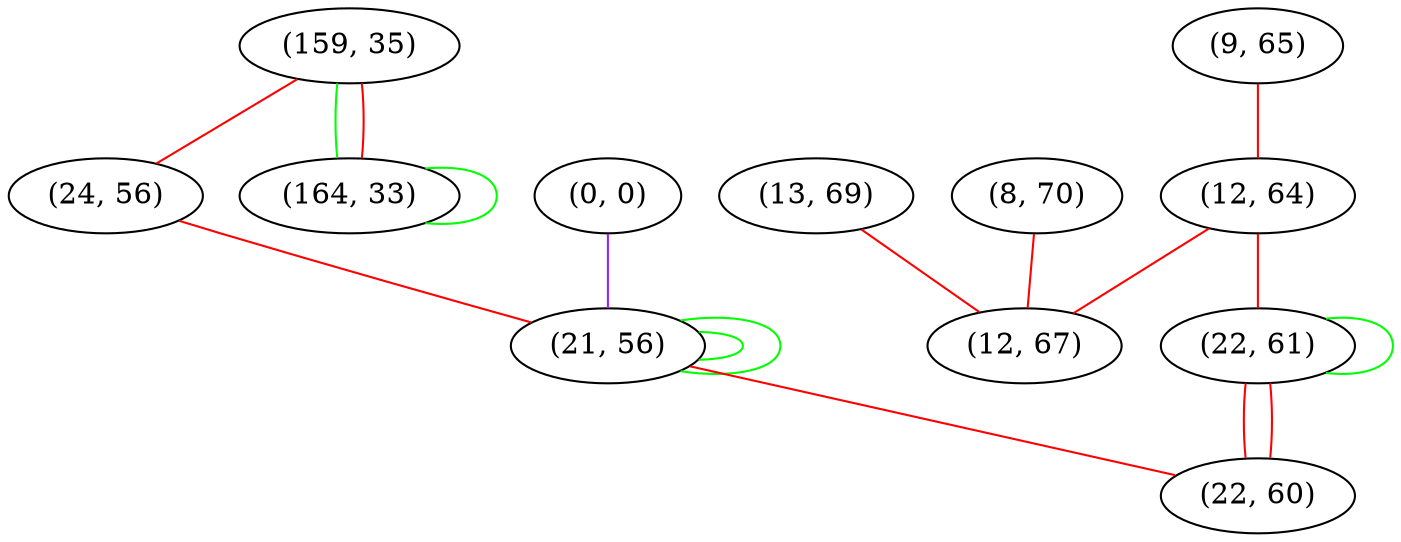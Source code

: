graph "" {
"(159, 35)";
"(0, 0)";
"(9, 65)";
"(12, 64)";
"(13, 69)";
"(24, 56)";
"(21, 56)";
"(22, 61)";
"(22, 60)";
"(8, 70)";
"(164, 33)";
"(12, 67)";
"(159, 35)" -- "(24, 56)"  [color=red, key=0, weight=1];
"(159, 35)" -- "(164, 33)"  [color=green, key=0, weight=2];
"(159, 35)" -- "(164, 33)"  [color=red, key=1, weight=1];
"(0, 0)" -- "(21, 56)"  [color=purple, key=0, weight=4];
"(9, 65)" -- "(12, 64)"  [color=red, key=0, weight=1];
"(12, 64)" -- "(22, 61)"  [color=red, key=0, weight=1];
"(12, 64)" -- "(12, 67)"  [color=red, key=0, weight=1];
"(13, 69)" -- "(12, 67)"  [color=red, key=0, weight=1];
"(24, 56)" -- "(21, 56)"  [color=red, key=0, weight=1];
"(21, 56)" -- "(22, 60)"  [color=red, key=0, weight=1];
"(21, 56)" -- "(21, 56)"  [color=green, key=0, weight=2];
"(21, 56)" -- "(21, 56)"  [color=green, key=1, weight=2];
"(22, 61)" -- "(22, 60)"  [color=red, key=0, weight=1];
"(22, 61)" -- "(22, 60)"  [color=red, key=1, weight=1];
"(22, 61)" -- "(22, 61)"  [color=green, key=0, weight=2];
"(8, 70)" -- "(12, 67)"  [color=red, key=0, weight=1];
"(164, 33)" -- "(164, 33)"  [color=green, key=0, weight=2];
}
